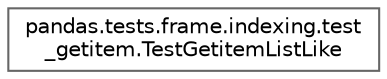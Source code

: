 digraph "Graphical Class Hierarchy"
{
 // LATEX_PDF_SIZE
  bgcolor="transparent";
  edge [fontname=Helvetica,fontsize=10,labelfontname=Helvetica,labelfontsize=10];
  node [fontname=Helvetica,fontsize=10,shape=box,height=0.2,width=0.4];
  rankdir="LR";
  Node0 [id="Node000000",label="pandas.tests.frame.indexing.test\l_getitem.TestGetitemListLike",height=0.2,width=0.4,color="grey40", fillcolor="white", style="filled",URL="$d6/d10/classpandas_1_1tests_1_1frame_1_1indexing_1_1test__getitem_1_1TestGetitemListLike.html",tooltip=" "];
}
